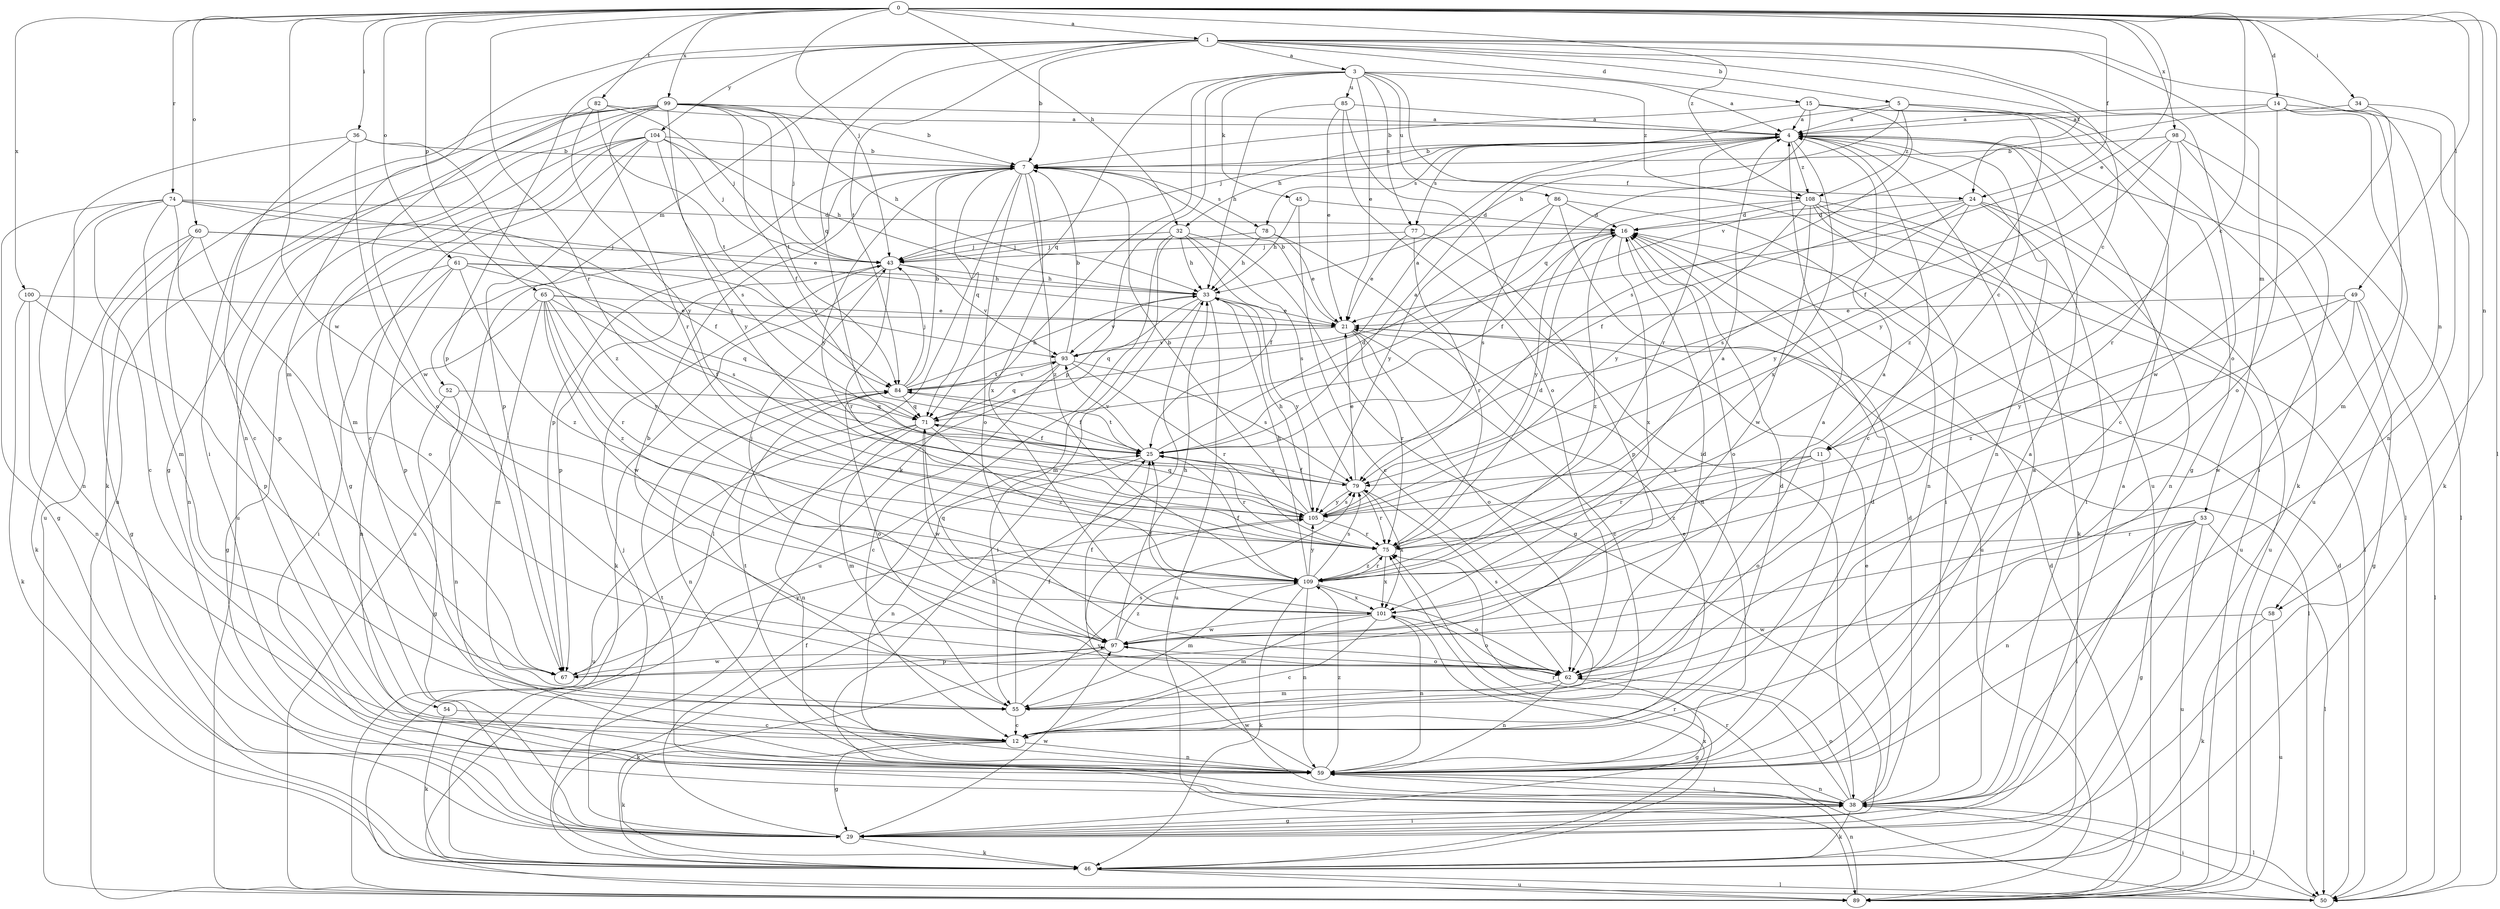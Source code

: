 strict digraph  {
0;
1;
3;
4;
5;
7;
11;
12;
14;
15;
16;
21;
24;
25;
29;
32;
33;
34;
36;
38;
43;
45;
46;
49;
50;
52;
53;
54;
55;
58;
59;
60;
61;
62;
65;
67;
71;
74;
75;
77;
78;
79;
82;
84;
85;
86;
89;
93;
97;
98;
99;
100;
101;
104;
105;
108;
109;
0 -> 1  [label=a];
0 -> 11  [label=c];
0 -> 14  [label=d];
0 -> 21  [label=e];
0 -> 24  [label=f];
0 -> 32  [label=h];
0 -> 34  [label=i];
0 -> 36  [label=i];
0 -> 43  [label=j];
0 -> 49  [label=l];
0 -> 50  [label=l];
0 -> 58  [label=n];
0 -> 60  [label=o];
0 -> 61  [label=o];
0 -> 65  [label=p];
0 -> 74  [label=r];
0 -> 75  [label=r];
0 -> 82  [label=t];
0 -> 97  [label=w];
0 -> 98  [label=x];
0 -> 99  [label=x];
0 -> 100  [label=x];
0 -> 108  [label=z];
1 -> 3  [label=a];
1 -> 5  [label=b];
1 -> 7  [label=b];
1 -> 11  [label=c];
1 -> 15  [label=d];
1 -> 24  [label=f];
1 -> 52  [label=m];
1 -> 53  [label=m];
1 -> 54  [label=m];
1 -> 58  [label=n];
1 -> 62  [label=o];
1 -> 67  [label=p];
1 -> 71  [label=q];
1 -> 84  [label=t];
1 -> 104  [label=y];
3 -> 4  [label=a];
3 -> 21  [label=e];
3 -> 45  [label=k];
3 -> 46  [label=k];
3 -> 67  [label=p];
3 -> 71  [label=q];
3 -> 77  [label=s];
3 -> 85  [label=u];
3 -> 86  [label=u];
3 -> 89  [label=u];
3 -> 108  [label=z];
4 -> 7  [label=b];
4 -> 11  [label=c];
4 -> 12  [label=c];
4 -> 32  [label=h];
4 -> 50  [label=l];
4 -> 59  [label=n];
4 -> 75  [label=r];
4 -> 77  [label=s];
4 -> 78  [label=s];
4 -> 101  [label=x];
4 -> 108  [label=z];
5 -> 4  [label=a];
5 -> 12  [label=c];
5 -> 33  [label=h];
5 -> 43  [label=j];
5 -> 108  [label=z];
5 -> 109  [label=z];
7 -> 24  [label=f];
7 -> 50  [label=l];
7 -> 62  [label=o];
7 -> 67  [label=p];
7 -> 71  [label=q];
7 -> 78  [label=s];
7 -> 89  [label=u];
7 -> 101  [label=x];
7 -> 105  [label=y];
7 -> 109  [label=z];
11 -> 62  [label=o];
11 -> 75  [label=r];
11 -> 79  [label=s];
11 -> 109  [label=z];
12 -> 16  [label=d];
12 -> 21  [label=e];
12 -> 29  [label=g];
12 -> 46  [label=k];
12 -> 59  [label=n];
12 -> 84  [label=t];
14 -> 4  [label=a];
14 -> 46  [label=k];
14 -> 55  [label=m];
14 -> 62  [label=o];
14 -> 89  [label=u];
14 -> 93  [label=v];
15 -> 4  [label=a];
15 -> 7  [label=b];
15 -> 29  [label=g];
15 -> 46  [label=k];
15 -> 71  [label=q];
15 -> 79  [label=s];
16 -> 43  [label=j];
16 -> 62  [label=o];
16 -> 101  [label=x];
16 -> 105  [label=y];
16 -> 109  [label=z];
21 -> 7  [label=b];
21 -> 12  [label=c];
21 -> 50  [label=l];
21 -> 62  [label=o];
21 -> 75  [label=r];
21 -> 93  [label=v];
24 -> 16  [label=d];
24 -> 25  [label=f];
24 -> 38  [label=i];
24 -> 59  [label=n];
24 -> 79  [label=s];
24 -> 89  [label=u];
24 -> 105  [label=y];
25 -> 4  [label=a];
25 -> 16  [label=d];
25 -> 59  [label=n];
25 -> 75  [label=r];
25 -> 79  [label=s];
25 -> 84  [label=t];
25 -> 93  [label=v];
29 -> 4  [label=a];
29 -> 25  [label=f];
29 -> 38  [label=i];
29 -> 43  [label=j];
29 -> 46  [label=k];
29 -> 97  [label=w];
32 -> 25  [label=f];
32 -> 29  [label=g];
32 -> 33  [label=h];
32 -> 43  [label=j];
32 -> 55  [label=m];
32 -> 79  [label=s];
32 -> 89  [label=u];
33 -> 21  [label=e];
33 -> 38  [label=i];
33 -> 71  [label=q];
33 -> 89  [label=u];
33 -> 93  [label=v];
33 -> 105  [label=y];
34 -> 4  [label=a];
34 -> 59  [label=n];
34 -> 97  [label=w];
36 -> 7  [label=b];
36 -> 12  [label=c];
36 -> 62  [label=o];
36 -> 89  [label=u];
36 -> 109  [label=z];
38 -> 4  [label=a];
38 -> 16  [label=d];
38 -> 21  [label=e];
38 -> 29  [label=g];
38 -> 46  [label=k];
38 -> 50  [label=l];
38 -> 59  [label=n];
38 -> 62  [label=o];
38 -> 75  [label=r];
38 -> 84  [label=t];
38 -> 97  [label=w];
43 -> 33  [label=h];
43 -> 46  [label=k];
43 -> 67  [label=p];
43 -> 75  [label=r];
43 -> 93  [label=v];
45 -> 12  [label=c];
45 -> 16  [label=d];
45 -> 33  [label=h];
46 -> 33  [label=h];
46 -> 50  [label=l];
46 -> 75  [label=r];
46 -> 89  [label=u];
46 -> 101  [label=x];
49 -> 21  [label=e];
49 -> 29  [label=g];
49 -> 50  [label=l];
49 -> 97  [label=w];
49 -> 105  [label=y];
49 -> 109  [label=z];
50 -> 16  [label=d];
50 -> 38  [label=i];
50 -> 75  [label=r];
52 -> 29  [label=g];
52 -> 59  [label=n];
52 -> 71  [label=q];
53 -> 29  [label=g];
53 -> 38  [label=i];
53 -> 50  [label=l];
53 -> 59  [label=n];
53 -> 75  [label=r];
53 -> 89  [label=u];
54 -> 12  [label=c];
54 -> 46  [label=k];
55 -> 4  [label=a];
55 -> 7  [label=b];
55 -> 12  [label=c];
55 -> 25  [label=f];
55 -> 79  [label=s];
58 -> 46  [label=k];
58 -> 89  [label=u];
58 -> 97  [label=w];
59 -> 4  [label=a];
59 -> 16  [label=d];
59 -> 38  [label=i];
59 -> 105  [label=y];
59 -> 109  [label=z];
60 -> 29  [label=g];
60 -> 43  [label=j];
60 -> 46  [label=k];
60 -> 59  [label=n];
60 -> 62  [label=o];
60 -> 84  [label=t];
61 -> 29  [label=g];
61 -> 33  [label=h];
61 -> 38  [label=i];
61 -> 67  [label=p];
61 -> 79  [label=s];
61 -> 93  [label=v];
61 -> 109  [label=z];
62 -> 16  [label=d];
62 -> 29  [label=g];
62 -> 55  [label=m];
62 -> 59  [label=n];
62 -> 79  [label=s];
65 -> 21  [label=e];
65 -> 25  [label=f];
65 -> 55  [label=m];
65 -> 59  [label=n];
65 -> 71  [label=q];
65 -> 75  [label=r];
65 -> 97  [label=w];
65 -> 105  [label=y];
65 -> 109  [label=z];
67 -> 97  [label=w];
67 -> 105  [label=y];
71 -> 25  [label=f];
71 -> 55  [label=m];
71 -> 59  [label=n];
71 -> 89  [label=u];
71 -> 97  [label=w];
71 -> 109  [label=z];
74 -> 12  [label=c];
74 -> 16  [label=d];
74 -> 21  [label=e];
74 -> 25  [label=f];
74 -> 29  [label=g];
74 -> 55  [label=m];
74 -> 59  [label=n];
74 -> 67  [label=p];
75 -> 16  [label=d];
75 -> 101  [label=x];
75 -> 109  [label=z];
77 -> 21  [label=e];
77 -> 43  [label=j];
77 -> 67  [label=p];
77 -> 75  [label=r];
78 -> 21  [label=e];
78 -> 33  [label=h];
78 -> 43  [label=j];
78 -> 59  [label=n];
79 -> 21  [label=e];
79 -> 25  [label=f];
79 -> 75  [label=r];
79 -> 101  [label=x];
79 -> 105  [label=y];
82 -> 4  [label=a];
82 -> 43  [label=j];
82 -> 84  [label=t];
82 -> 97  [label=w];
82 -> 105  [label=y];
84 -> 4  [label=a];
84 -> 7  [label=b];
84 -> 25  [label=f];
84 -> 33  [label=h];
84 -> 43  [label=j];
84 -> 59  [label=n];
84 -> 62  [label=o];
84 -> 71  [label=q];
84 -> 93  [label=v];
85 -> 4  [label=a];
85 -> 21  [label=e];
85 -> 33  [label=h];
85 -> 38  [label=i];
85 -> 62  [label=o];
86 -> 16  [label=d];
86 -> 59  [label=n];
86 -> 79  [label=s];
86 -> 89  [label=u];
86 -> 105  [label=y];
89 -> 16  [label=d];
89 -> 59  [label=n];
93 -> 7  [label=b];
93 -> 12  [label=c];
93 -> 71  [label=q];
93 -> 75  [label=r];
93 -> 79  [label=s];
93 -> 84  [label=t];
97 -> 25  [label=f];
97 -> 33  [label=h];
97 -> 46  [label=k];
97 -> 62  [label=o];
97 -> 67  [label=p];
97 -> 109  [label=z];
98 -> 7  [label=b];
98 -> 25  [label=f];
98 -> 38  [label=i];
98 -> 50  [label=l];
98 -> 75  [label=r];
98 -> 105  [label=y];
99 -> 4  [label=a];
99 -> 7  [label=b];
99 -> 25  [label=f];
99 -> 29  [label=g];
99 -> 33  [label=h];
99 -> 38  [label=i];
99 -> 43  [label=j];
99 -> 46  [label=k];
99 -> 59  [label=n];
99 -> 75  [label=r];
99 -> 79  [label=s];
99 -> 84  [label=t];
99 -> 89  [label=u];
100 -> 21  [label=e];
100 -> 46  [label=k];
100 -> 59  [label=n];
100 -> 67  [label=p];
101 -> 4  [label=a];
101 -> 12  [label=c];
101 -> 25  [label=f];
101 -> 43  [label=j];
101 -> 55  [label=m];
101 -> 59  [label=n];
101 -> 62  [label=o];
101 -> 71  [label=q];
101 -> 97  [label=w];
104 -> 7  [label=b];
104 -> 12  [label=c];
104 -> 29  [label=g];
104 -> 33  [label=h];
104 -> 43  [label=j];
104 -> 55  [label=m];
104 -> 67  [label=p];
104 -> 89  [label=u];
104 -> 105  [label=y];
105 -> 7  [label=b];
105 -> 33  [label=h];
105 -> 71  [label=q];
105 -> 75  [label=r];
105 -> 79  [label=s];
108 -> 16  [label=d];
108 -> 25  [label=f];
108 -> 38  [label=i];
108 -> 46  [label=k];
108 -> 50  [label=l];
108 -> 89  [label=u];
108 -> 97  [label=w];
108 -> 105  [label=y];
109 -> 4  [label=a];
109 -> 25  [label=f];
109 -> 33  [label=h];
109 -> 46  [label=k];
109 -> 55  [label=m];
109 -> 59  [label=n];
109 -> 62  [label=o];
109 -> 75  [label=r];
109 -> 79  [label=s];
109 -> 101  [label=x];
109 -> 105  [label=y];
}

